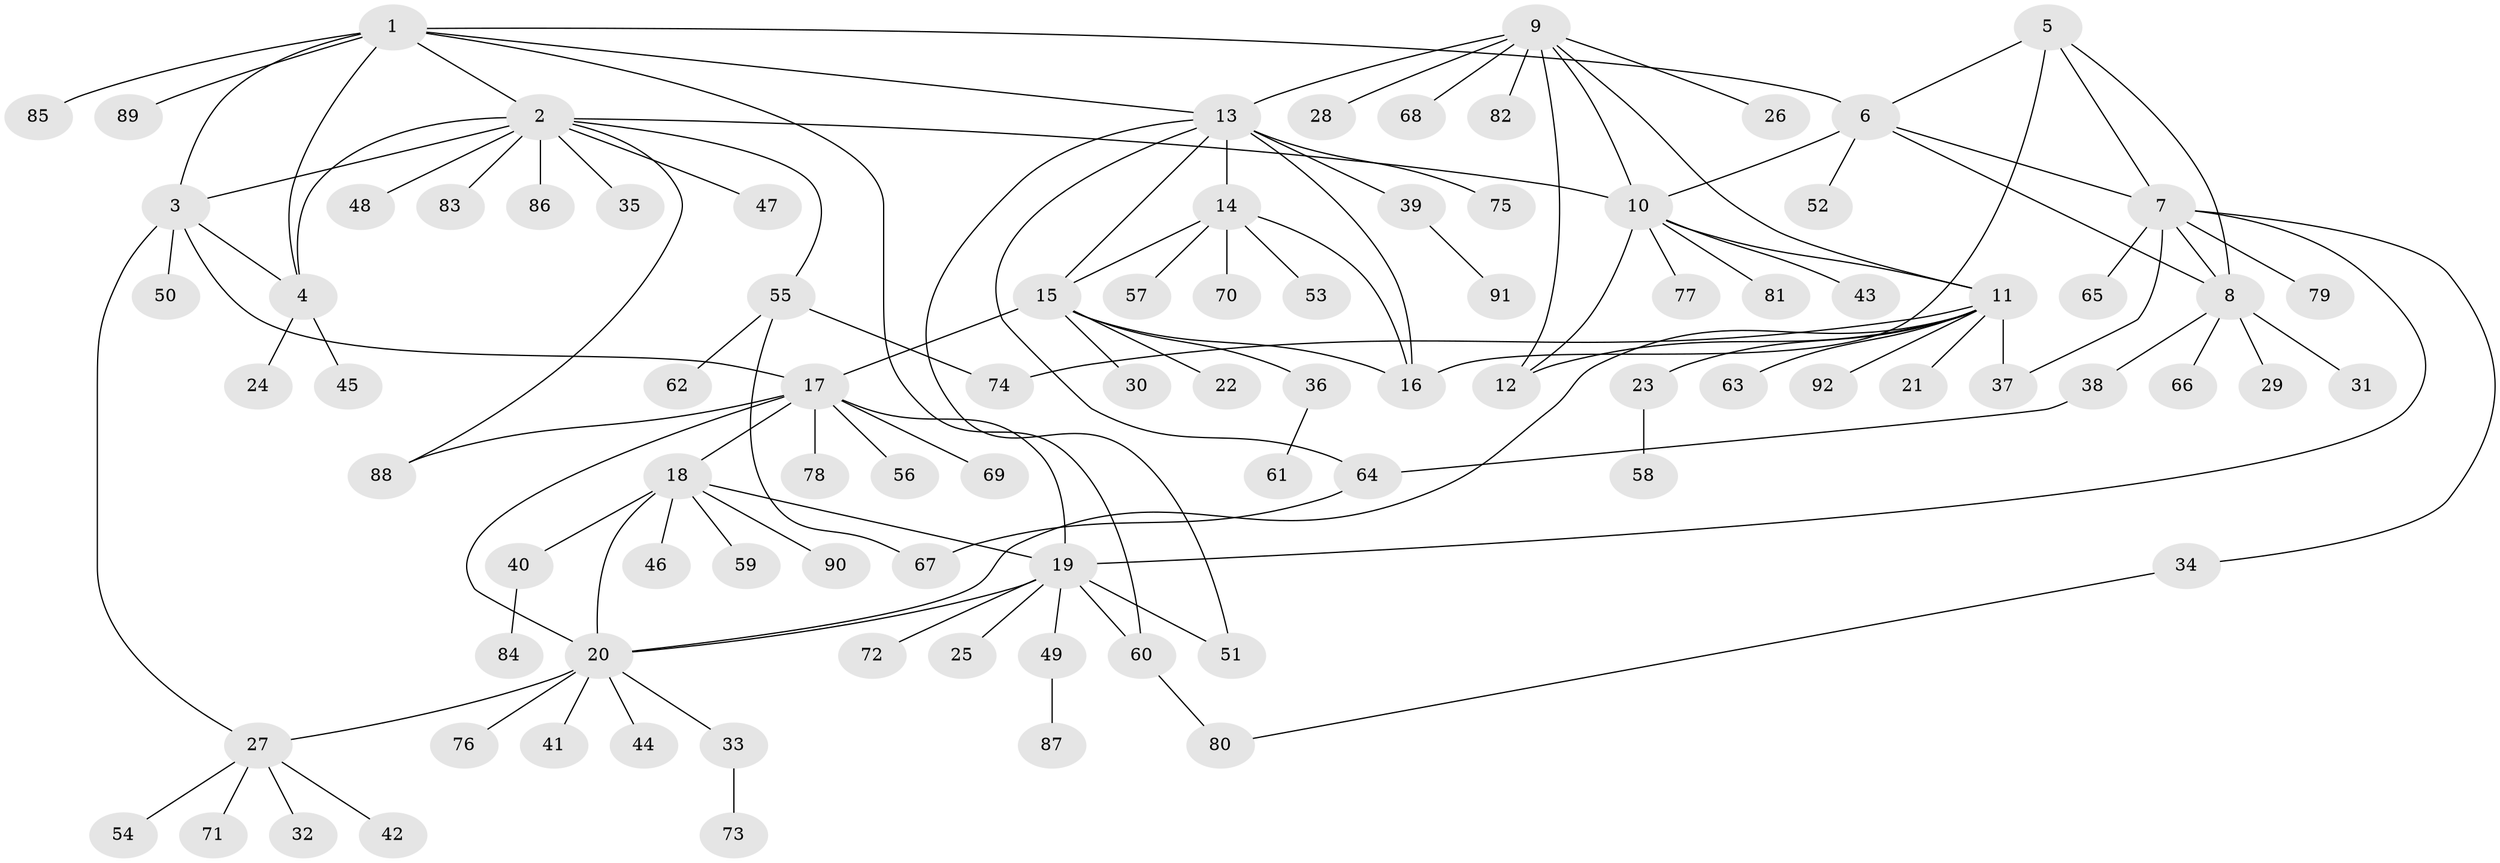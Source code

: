 // coarse degree distribution, {7: 0.043478260869565216, 11: 0.028985507246376812, 5: 0.057971014492753624, 4: 0.028985507246376812, 8: 0.043478260869565216, 6: 0.043478260869565216, 10: 0.014492753623188406, 3: 0.043478260869565216, 9: 0.014492753623188406, 1: 0.6231884057971014, 2: 0.057971014492753624}
// Generated by graph-tools (version 1.1) at 2025/52/02/27/25 19:52:14]
// undirected, 92 vertices, 121 edges
graph export_dot {
graph [start="1"]
  node [color=gray90,style=filled];
  1;
  2;
  3;
  4;
  5;
  6;
  7;
  8;
  9;
  10;
  11;
  12;
  13;
  14;
  15;
  16;
  17;
  18;
  19;
  20;
  21;
  22;
  23;
  24;
  25;
  26;
  27;
  28;
  29;
  30;
  31;
  32;
  33;
  34;
  35;
  36;
  37;
  38;
  39;
  40;
  41;
  42;
  43;
  44;
  45;
  46;
  47;
  48;
  49;
  50;
  51;
  52;
  53;
  54;
  55;
  56;
  57;
  58;
  59;
  60;
  61;
  62;
  63;
  64;
  65;
  66;
  67;
  68;
  69;
  70;
  71;
  72;
  73;
  74;
  75;
  76;
  77;
  78;
  79;
  80;
  81;
  82;
  83;
  84;
  85;
  86;
  87;
  88;
  89;
  90;
  91;
  92;
  1 -- 2;
  1 -- 3;
  1 -- 4;
  1 -- 6;
  1 -- 13;
  1 -- 60;
  1 -- 85;
  1 -- 89;
  2 -- 3;
  2 -- 4;
  2 -- 10;
  2 -- 35;
  2 -- 47;
  2 -- 48;
  2 -- 55;
  2 -- 83;
  2 -- 86;
  2 -- 88;
  3 -- 4;
  3 -- 17;
  3 -- 27;
  3 -- 50;
  4 -- 24;
  4 -- 45;
  5 -- 6;
  5 -- 7;
  5 -- 8;
  5 -- 16;
  6 -- 7;
  6 -- 8;
  6 -- 10;
  6 -- 52;
  7 -- 8;
  7 -- 19;
  7 -- 34;
  7 -- 37;
  7 -- 65;
  7 -- 79;
  8 -- 29;
  8 -- 31;
  8 -- 38;
  8 -- 66;
  9 -- 10;
  9 -- 11;
  9 -- 12;
  9 -- 13;
  9 -- 26;
  9 -- 28;
  9 -- 68;
  9 -- 82;
  10 -- 11;
  10 -- 12;
  10 -- 43;
  10 -- 77;
  10 -- 81;
  11 -- 12;
  11 -- 20;
  11 -- 21;
  11 -- 23;
  11 -- 37;
  11 -- 63;
  11 -- 74;
  11 -- 92;
  13 -- 14;
  13 -- 15;
  13 -- 16;
  13 -- 39;
  13 -- 51;
  13 -- 64;
  13 -- 75;
  14 -- 15;
  14 -- 16;
  14 -- 53;
  14 -- 57;
  14 -- 70;
  15 -- 16;
  15 -- 17;
  15 -- 22;
  15 -- 30;
  15 -- 36;
  17 -- 18;
  17 -- 19;
  17 -- 20;
  17 -- 56;
  17 -- 69;
  17 -- 78;
  17 -- 88;
  18 -- 19;
  18 -- 20;
  18 -- 40;
  18 -- 46;
  18 -- 59;
  18 -- 90;
  19 -- 20;
  19 -- 25;
  19 -- 49;
  19 -- 51;
  19 -- 60;
  19 -- 72;
  20 -- 27;
  20 -- 33;
  20 -- 41;
  20 -- 44;
  20 -- 76;
  23 -- 58;
  27 -- 32;
  27 -- 42;
  27 -- 54;
  27 -- 71;
  33 -- 73;
  34 -- 80;
  36 -- 61;
  38 -- 64;
  39 -- 91;
  40 -- 84;
  49 -- 87;
  55 -- 62;
  55 -- 67;
  55 -- 74;
  60 -- 80;
  64 -- 67;
}

